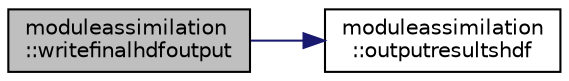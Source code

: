 digraph "moduleassimilation::writefinalhdfoutput"
{
 // LATEX_PDF_SIZE
  edge [fontname="Helvetica",fontsize="10",labelfontname="Helvetica",labelfontsize="10"];
  node [fontname="Helvetica",fontsize="10",shape=record];
  rankdir="LR";
  Node1 [label="moduleassimilation\l::writefinalhdfoutput",height=0.2,width=0.4,color="black", fillcolor="grey75", style="filled", fontcolor="black",tooltip=" "];
  Node1 -> Node2 [color="midnightblue",fontsize="10",style="solid",fontname="Helvetica"];
  Node2 [label="moduleassimilation\l::outputresultshdf",height=0.2,width=0.4,color="black", fillcolor="white", style="filled",URL="$namespacemoduleassimilation.html#a48b30161fd16a556f8e54eeaf6b054e3",tooltip=" "];
}
